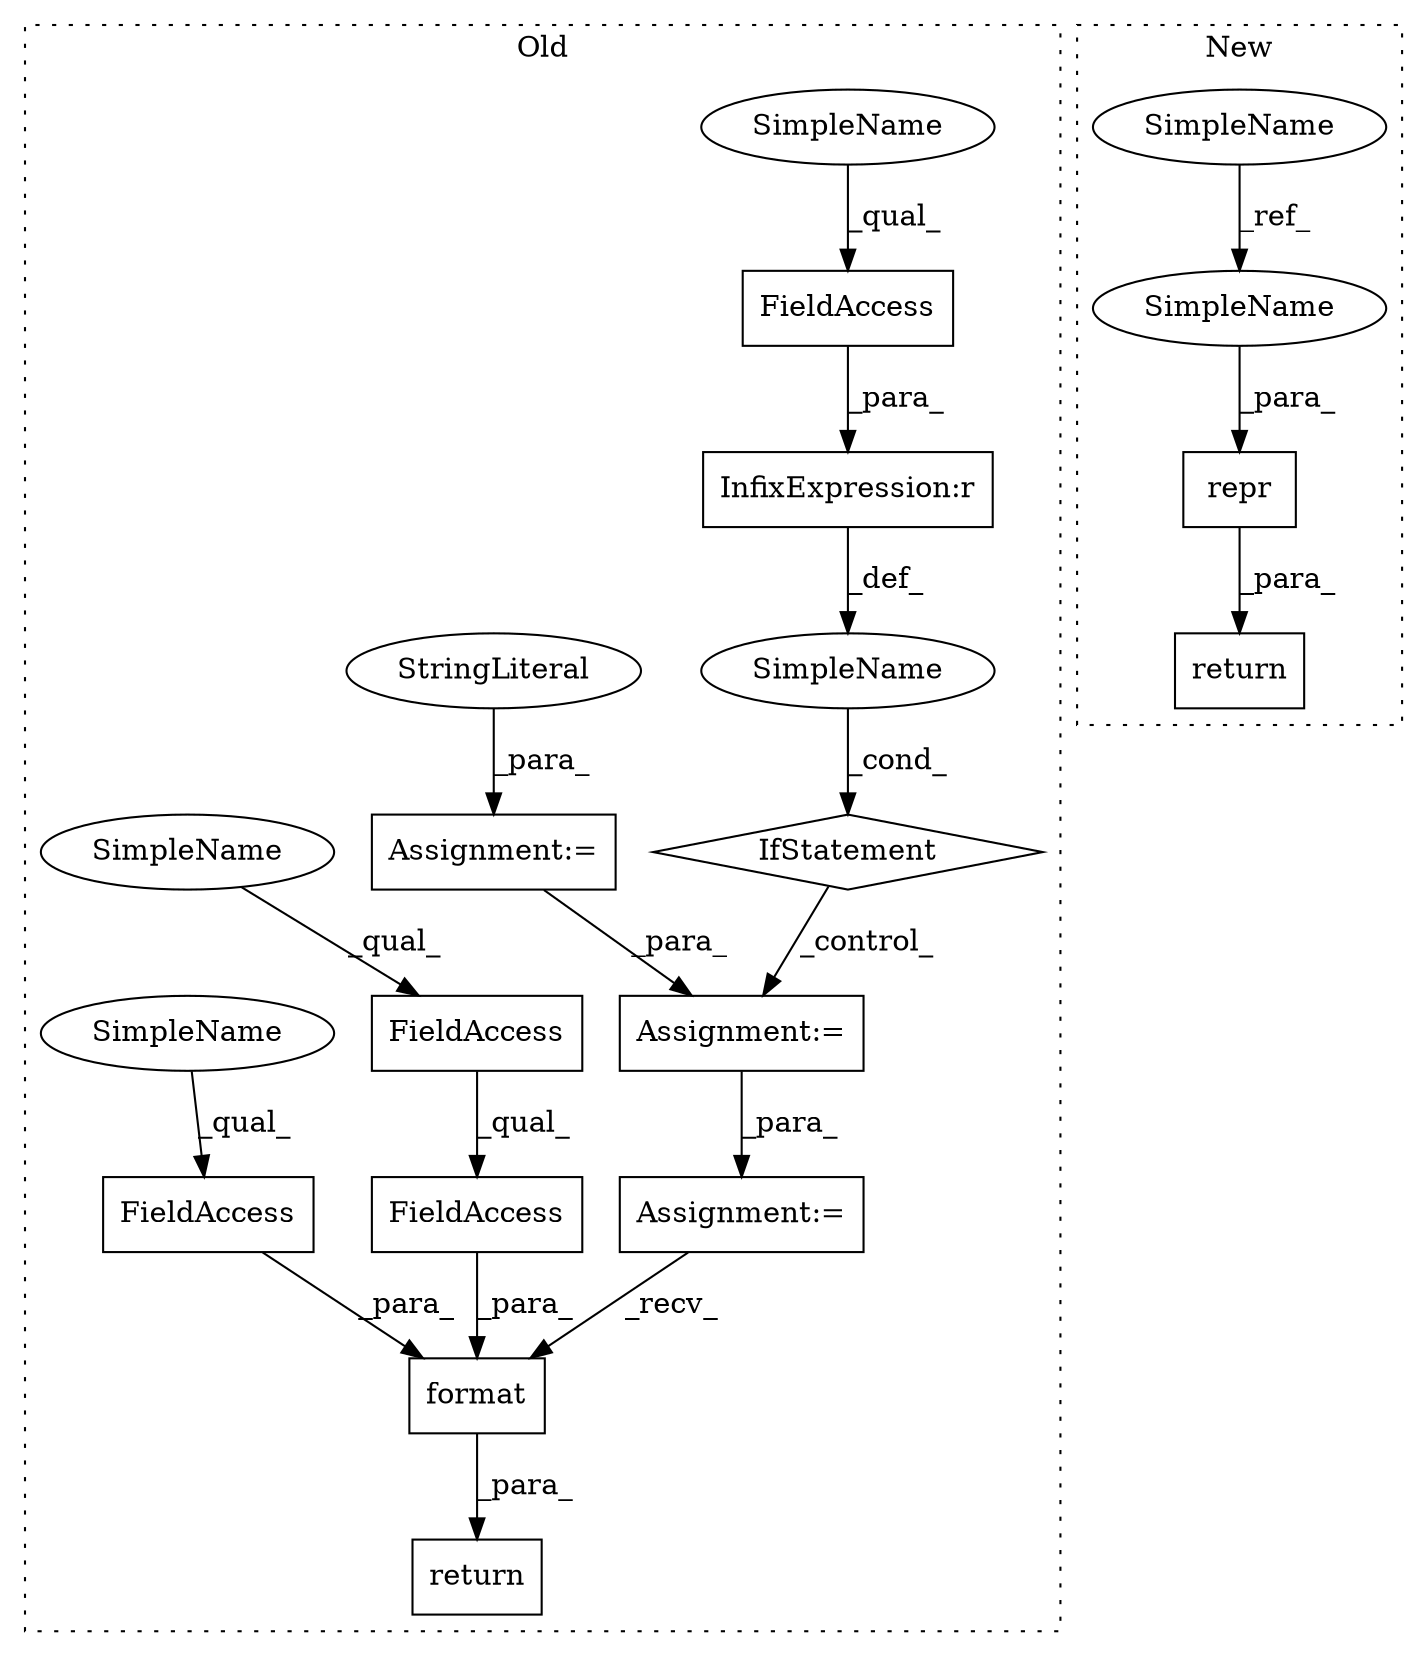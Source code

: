 digraph G {
subgraph cluster0 {
1 [label="format" a="32" s="2352,2396" l="7,1" shape="box"];
3 [label="FieldAccess" a="22" s="2383" l="13" shape="box"];
5 [label="return" a="41" s="2343" l="7" shape="box"];
7 [label="FieldAccess" a="22" s="2359" l="14" shape="box"];
8 [label="FieldAccess" a="22" s="2359" l="23" shape="box"];
9 [label="Assignment:=" a="7" s="2139" l="1" shape="box"];
10 [label="StringLiteral" a="45" s="2140" l="125" shape="ellipse"];
11 [label="FieldAccess" a="22" s="2275" l="9" shape="box"];
12 [label="InfixExpression:r" a="27" s="2284" l="4" shape="box"];
13 [label="IfStatement" a="25" s="2271,2292" l="4,2" shape="diamond"];
14 [label="SimpleName" a="42" s="" l="" shape="ellipse"];
15 [label="Assignment:=" a="7" s="2303" l="2" shape="box"];
16 [label="Assignment:=" a="7" s="2332" l="2" shape="box"];
18 [label="SimpleName" a="42" s="2359" l="4" shape="ellipse"];
19 [label="SimpleName" a="42" s="2275" l="4" shape="ellipse"];
20 [label="SimpleName" a="42" s="2383" l="4" shape="ellipse"];
label = "Old";
style="dotted";
}
subgraph cluster1 {
2 [label="repr" a="32" s="2067,2130" l="5,1" shape="box"];
4 [label="return" a="41" s="2060" l="7" shape="box"];
6 [label="SimpleName" a="42" s="2049" l="4" shape="ellipse"];
17 [label="SimpleName" a="42" s="2072" l="4" shape="ellipse"];
label = "New";
style="dotted";
}
1 -> 5 [label="_para_"];
2 -> 4 [label="_para_"];
3 -> 1 [label="_para_"];
6 -> 17 [label="_ref_"];
7 -> 8 [label="_qual_"];
8 -> 1 [label="_para_"];
9 -> 15 [label="_para_"];
10 -> 9 [label="_para_"];
11 -> 12 [label="_para_"];
12 -> 14 [label="_def_"];
13 -> 15 [label="_control_"];
14 -> 13 [label="_cond_"];
15 -> 16 [label="_para_"];
16 -> 1 [label="_recv_"];
17 -> 2 [label="_para_"];
18 -> 7 [label="_qual_"];
19 -> 11 [label="_qual_"];
20 -> 3 [label="_qual_"];
}